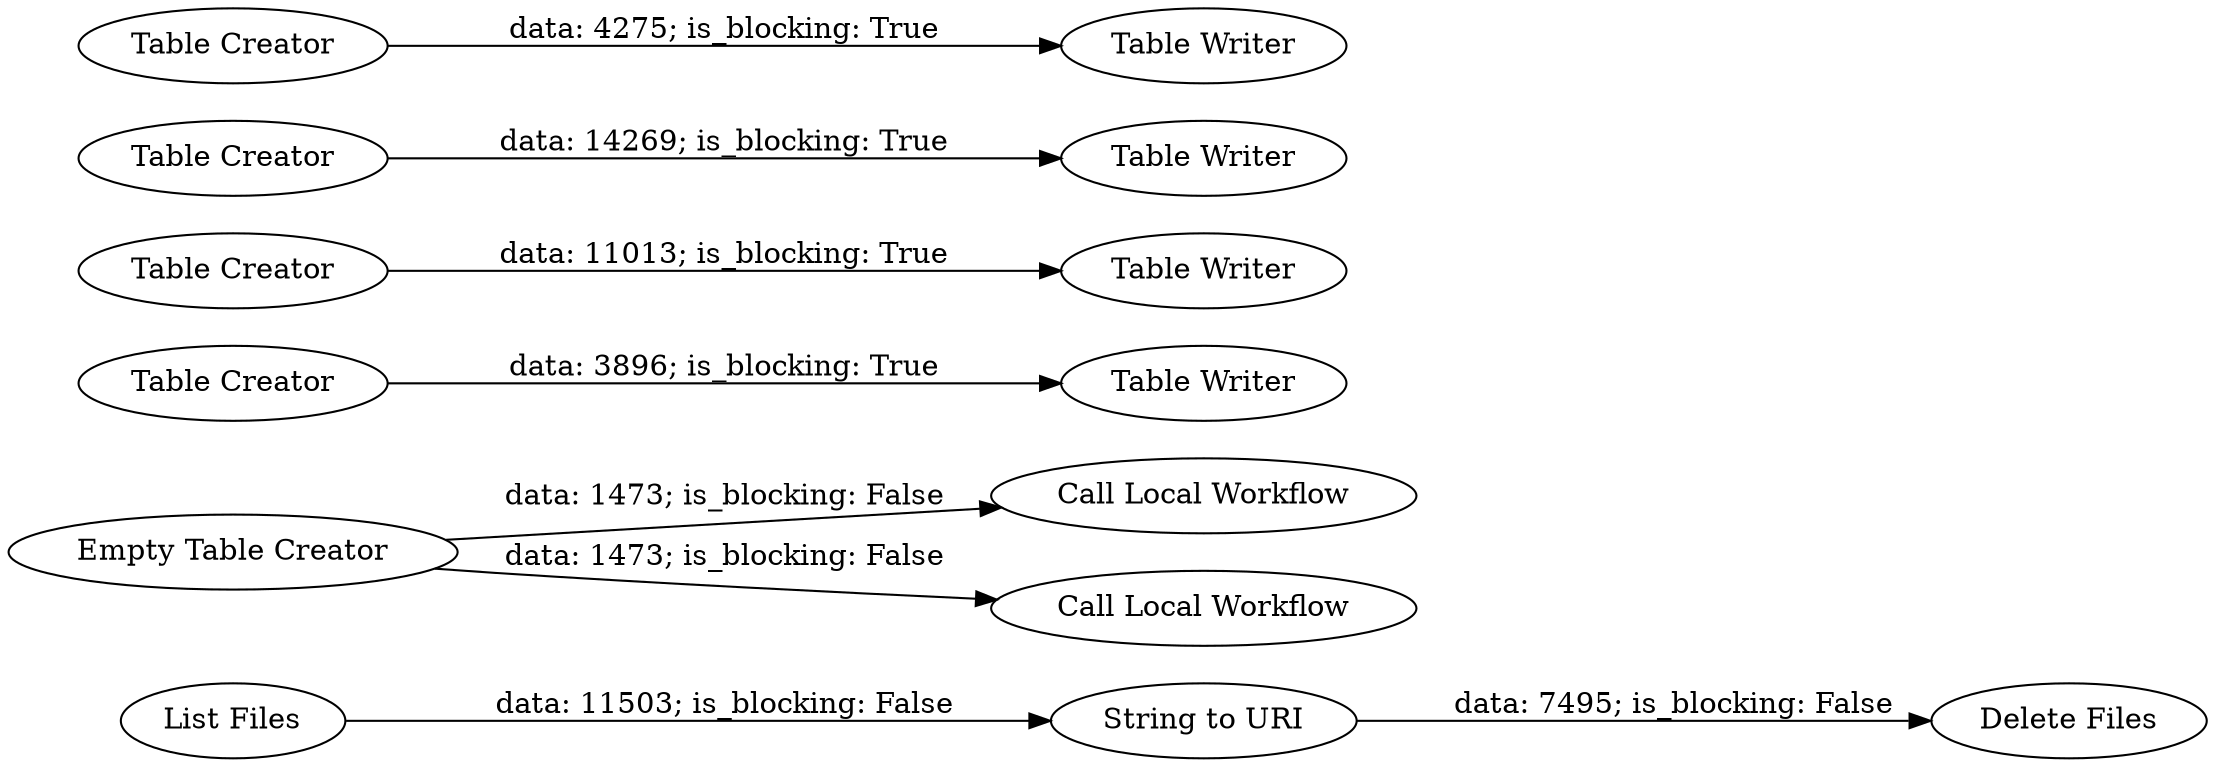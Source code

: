 digraph {
	"-6039170456655574031_49" [label="String to URI"]
	"-6039170456655574031_50" [label="Empty Table Creator"]
	"-6039170456655574031_24" [label="Table Writer"]
	"-6039170456655574031_26" [label="Table Writer"]
	"-6039170456655574031_27" [label="Table Writer"]
	"-6039170456655574031_51" [label="Call Local Workflow"]
	"-6039170456655574031_52" [label="Call Local Workflow"]
	"-6039170456655574031_7" [label="Table Creator"]
	"-6039170456655574031_45" [label="Table Creator"]
	"-6039170456655574031_25" [label="Table Writer"]
	"-6039170456655574031_44" [label="Table Creator"]
	"-6039170456655574031_14" [label="Table Creator"]
	"-6039170456655574031_47" [label="List Files"]
	"-6039170456655574031_48" [label="Delete Files"]
	"-6039170456655574031_7" -> "-6039170456655574031_26" [label="data: 11013; is_blocking: True"]
	"-6039170456655574031_47" -> "-6039170456655574031_49" [label="data: 11503; is_blocking: False"]
	"-6039170456655574031_50" -> "-6039170456655574031_52" [label="data: 1473; is_blocking: False"]
	"-6039170456655574031_14" -> "-6039170456655574031_27" [label="data: 14269; is_blocking: True"]
	"-6039170456655574031_50" -> "-6039170456655574031_51" [label="data: 1473; is_blocking: False"]
	"-6039170456655574031_49" -> "-6039170456655574031_48" [label="data: 7495; is_blocking: False"]
	"-6039170456655574031_44" -> "-6039170456655574031_24" [label="data: 3896; is_blocking: True"]
	"-6039170456655574031_45" -> "-6039170456655574031_25" [label="data: 4275; is_blocking: True"]
	rankdir=LR
}
